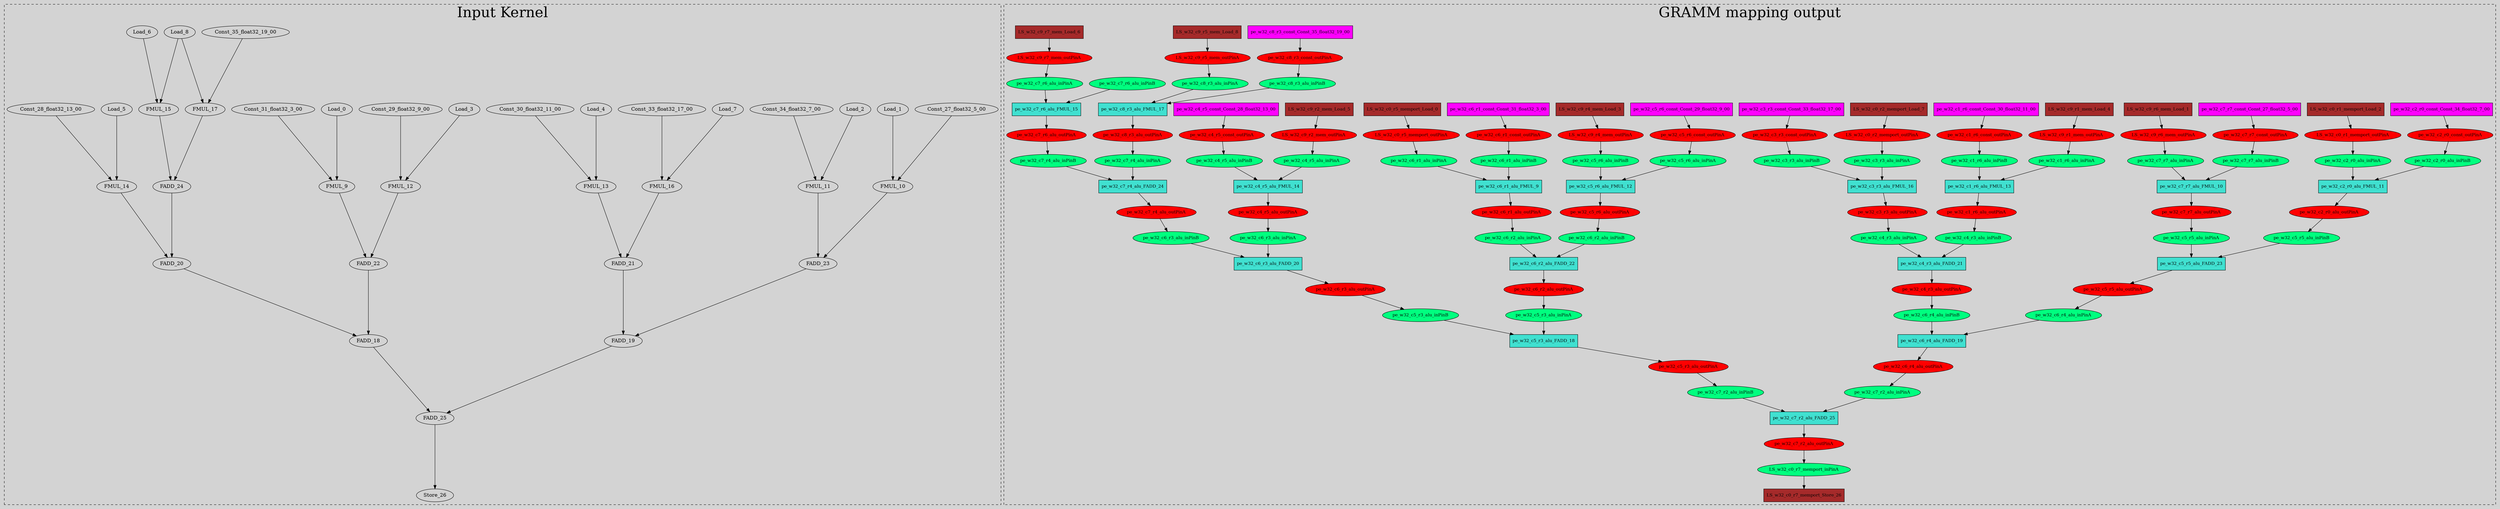 digraph {
graph [bgcolor=lightgray]
node [style=filled]
splines=true; rankdir=TB;
subgraph cluster_1 {
 label = "Input Kernel"; fontsize = 40; style=dashed; 
 edge [minlen=3]
Const_27_float32_5_00;
Const_28_float32_13_00;
Const_29_float32_9_00;
Const_30_float32_11_00;
Const_31_float32_3_00;
Const_33_float32_17_00;
Const_34_float32_7_00;
Const_35_float32_19_00;
FADD_18;
FADD_19;
FADD_20;
FADD_21;
FADD_22;
FADD_23;
FADD_24;
FADD_25;
FMUL_10;
FMUL_11;
FMUL_12;
FMUL_13;
FMUL_14;
FMUL_15;
FMUL_16;
FMUL_17;
FMUL_9;
Load_0;
Load_1;
Load_2;
Load_3;
Load_4;
Load_5;
Load_6;
Load_7;
Load_8;
Store_26;
  Load_0 -> FMUL_9;
  Load_1 -> FMUL_10;
  Load_2 -> FMUL_11;
  Load_3 -> FMUL_12;
  Load_4 -> FMUL_13;
  Load_5 -> FMUL_14;
  Load_6 -> FMUL_15;
  Load_7 -> FMUL_16;
  Load_8 -> FMUL_17;
  Load_8 -> FMUL_15;
  FMUL_9 -> FADD_22;
  FMUL_10 -> FADD_23;
  FMUL_11 -> FADD_23;
  FMUL_12 -> FADD_22;
  FMUL_13 -> FADD_21;
  FMUL_14 -> FADD_20;
  FMUL_15 -> FADD_24;
  FMUL_16 -> FADD_21;
  FMUL_17 -> FADD_24;
  FADD_25 -> Store_26;
  Const_27_float32_5_00 -> FMUL_10;
  Const_28_float32_13_00 -> FMUL_14;
  Const_29_float32_9_00 -> FMUL_12;
  Const_30_float32_11_00 -> FMUL_13;
  Const_31_float32_3_00 -> FMUL_9;
  Const_33_float32_17_00 -> FMUL_16;
  Const_34_float32_7_00 -> FMUL_11;
  Const_35_float32_19_00 -> FMUL_17;
  FADD_24 -> FADD_20;
  FADD_23 -> FADD_19;
  FADD_22 -> FADD_18;
  FADD_21 -> FADD_19;
  FADD_20 -> FADD_18;
  FADD_19 -> FADD_25;
  FADD_18 -> FADD_25;
}
subgraph cluster_0 {
 label = "GRAMM mapping output"; fontsize = 40; style=dashed;
pe_w32_c7_r4_alu_inPinB [shape="oval" width=0.1 fontsize=12 fillcolor="#00FF7F"]
pe_w32_c7_r4_alu_outPinA [shape="oval" width=0.1 fontsize=12 fillcolor="#FF0000"]
pe_w32_c7_r6_alu_FMUL_15 [shape="rectangle" width=0.5 fontsize=12 fillcolor="#40E0D0"]
pe_w32_c7_r6_alu_inPinA [shape="oval" width=0.1 fontsize=12 fillcolor="#00FF7F"]
pe_w32_c7_r6_alu_inPinB [shape="oval" width=0.1 fontsize=12 fillcolor="#00FF7F"]
pe_w32_c7_r6_alu_outPinA [shape="oval" width=0.1 fontsize=12 fillcolor="#FF0000"]
pe_w32_c7_r7_const_Const_27_float32_5_00 [shape="rectangle" width=0.5 fontsize=12 fillcolor="#FF00FF"]
pe_w32_c7_r7_const_outPinA [shape="oval" width=0.1 fontsize=12 fillcolor="#FF0000"]
pe_w32_c7_r7_alu_FMUL_10 [shape="rectangle" width=0.5 fontsize=12 fillcolor="#40E0D0"]
pe_w32_c7_r7_alu_inPinA [shape="oval" width=0.1 fontsize=12 fillcolor="#00FF7F"]
pe_w32_c7_r7_alu_inPinB [shape="oval" width=0.1 fontsize=12 fillcolor="#00FF7F"]
pe_w32_c7_r7_alu_outPinA [shape="oval" width=0.1 fontsize=12 fillcolor="#FF0000"]
pe_w32_c8_r3_const_Const_35_float32_19_00 [shape="rectangle" width=0.5 fontsize=12 fillcolor="#FF00FF"]
pe_w32_c8_r3_const_outPinA [shape="oval" width=0.1 fontsize=12 fillcolor="#FF0000"]
pe_w32_c8_r3_alu_FMUL_17 [shape="rectangle" width=0.5 fontsize=12 fillcolor="#40E0D0"]
pe_w32_c8_r3_alu_inPinA [shape="oval" width=0.1 fontsize=12 fillcolor="#00FF7F"]
pe_w32_c8_r3_alu_inPinB [shape="oval" width=0.1 fontsize=12 fillcolor="#00FF7F"]
pe_w32_c8_r3_alu_outPinA [shape="oval" width=0.1 fontsize=12 fillcolor="#FF0000"]
LS_w32_c0_r5_memport_Load_0 [shape="rectangle" width=0.5 fontsize=12 fillcolor="#A52A2A"]
pe_w32_c1_r6_const_Const_30_float32_11_00 [shape="rectangle" width=0.5 fontsize=12 fillcolor="#FF00FF"]
pe_w32_c1_r6_const_outPinA [shape="oval" width=0.1 fontsize=12 fillcolor="#FF0000"]
LS_w32_c0_r5_memport_outPinA [shape="oval" width=0.1 fontsize=12 fillcolor="#FF0000"]
pe_w32_c1_r6_alu_FMUL_13 [shape="rectangle" width=0.5 fontsize=12 fillcolor="#40E0D0"]
pe_w32_c1_r6_alu_inPinA [shape="oval" width=0.1 fontsize=12 fillcolor="#00FF7F"]
pe_w32_c1_r6_alu_inPinB [shape="oval" width=0.1 fontsize=12 fillcolor="#00FF7F"]
pe_w32_c1_r6_alu_outPinA [shape="oval" width=0.1 fontsize=12 fillcolor="#FF0000"]
pe_w32_c2_r0_const_Const_34_float32_7_00 [shape="rectangle" width=0.5 fontsize=12 fillcolor="#FF00FF"]
pe_w32_c2_r0_const_outPinA [shape="oval" width=0.1 fontsize=12 fillcolor="#FF0000"]
pe_w32_c2_r0_alu_FMUL_11 [shape="rectangle" width=0.5 fontsize=12 fillcolor="#40E0D0"]
pe_w32_c2_r0_alu_inPinA [shape="oval" width=0.1 fontsize=12 fillcolor="#00FF7F"]
pe_w32_c2_r0_alu_inPinB [shape="oval" width=0.1 fontsize=12 fillcolor="#00FF7F"]
pe_w32_c2_r0_alu_outPinA [shape="oval" width=0.1 fontsize=12 fillcolor="#FF0000"]
LS_w32_c0_r7_memport_Store_26 [shape="rectangle" width=0.5 fontsize=12 fillcolor="#A52A2A"]
LS_w32_c0_r7_memport_inPinA [shape="oval" width=0.1 fontsize=12 fillcolor="#00FF7F"]
LS_w32_c9_r1_mem_Load_4 [shape="rectangle" width=0.5 fontsize=12 fillcolor="#A52A2A"]
LS_w32_c9_r1_mem_outPinA [shape="oval" width=0.1 fontsize=12 fillcolor="#FF0000"]
LS_w32_c0_r1_memport_Load_2 [shape="rectangle" width=0.5 fontsize=12 fillcolor="#A52A2A"]
LS_w32_c9_r2_mem_Load_5 [shape="rectangle" width=0.5 fontsize=12 fillcolor="#A52A2A"]
LS_w32_c9_r2_mem_outPinA [shape="oval" width=0.1 fontsize=12 fillcolor="#FF0000"]
LS_w32_c9_r4_mem_Load_3 [shape="rectangle" width=0.5 fontsize=12 fillcolor="#A52A2A"]
LS_w32_c9_r4_mem_outPinA [shape="oval" width=0.1 fontsize=12 fillcolor="#FF0000"]
LS_w32_c9_r5_mem_Load_8 [shape="rectangle" width=0.5 fontsize=12 fillcolor="#A52A2A"]
pe_w32_c3_r3_const_Const_33_float32_17_00 [shape="rectangle" width=0.5 fontsize=12 fillcolor="#FF00FF"]
pe_w32_c3_r3_const_outPinA [shape="oval" width=0.1 fontsize=12 fillcolor="#FF0000"]
pe_w32_c3_r3_alu_FMUL_16 [shape="rectangle" width=0.5 fontsize=12 fillcolor="#40E0D0"]
pe_w32_c3_r3_alu_inPinA [shape="oval" width=0.1 fontsize=12 fillcolor="#00FF7F"]
pe_w32_c3_r3_alu_inPinB [shape="oval" width=0.1 fontsize=12 fillcolor="#00FF7F"]
pe_w32_c3_r3_alu_outPinA [shape="oval" width=0.1 fontsize=12 fillcolor="#FF0000"]
LS_w32_c9_r5_mem_outPinA [shape="oval" width=0.1 fontsize=12 fillcolor="#FF0000"]
LS_w32_c9_r6_mem_Load_1 [shape="rectangle" width=0.5 fontsize=12 fillcolor="#A52A2A"]
LS_w32_c9_r6_mem_outPinA [shape="oval" width=0.1 fontsize=12 fillcolor="#FF0000"]
LS_w32_c9_r7_mem_Load_6 [shape="rectangle" width=0.5 fontsize=12 fillcolor="#A52A2A"]
LS_w32_c9_r7_mem_outPinA [shape="oval" width=0.1 fontsize=12 fillcolor="#FF0000"]
LS_w32_c0_r1_memport_outPinA [shape="oval" width=0.1 fontsize=12 fillcolor="#FF0000"]
pe_w32_c4_r3_alu_FADD_21 [shape="rectangle" width=0.5 fontsize=12 fillcolor="#40E0D0"]
pe_w32_c4_r3_alu_inPinA [shape="oval" width=0.1 fontsize=12 fillcolor="#00FF7F"]
pe_w32_c4_r3_alu_inPinB [shape="oval" width=0.1 fontsize=12 fillcolor="#00FF7F"]
pe_w32_c4_r3_alu_outPinA [shape="oval" width=0.1 fontsize=12 fillcolor="#FF0000"]
pe_w32_c4_r5_const_Const_28_float32_13_00 [shape="rectangle" width=0.5 fontsize=12 fillcolor="#FF00FF"]
pe_w32_c4_r5_const_outPinA [shape="oval" width=0.1 fontsize=12 fillcolor="#FF0000"]
pe_w32_c4_r5_alu_FMUL_14 [shape="rectangle" width=0.5 fontsize=12 fillcolor="#40E0D0"]
pe_w32_c4_r5_alu_inPinA [shape="oval" width=0.1 fontsize=12 fillcolor="#00FF7F"]
pe_w32_c4_r5_alu_inPinB [shape="oval" width=0.1 fontsize=12 fillcolor="#00FF7F"]
pe_w32_c4_r5_alu_outPinA [shape="oval" width=0.1 fontsize=12 fillcolor="#FF0000"]
LS_w32_c0_r2_memport_Load_7 [shape="rectangle" width=0.5 fontsize=12 fillcolor="#A52A2A"]
pe_w32_c5_r3_alu_FADD_18 [shape="rectangle" width=0.5 fontsize=12 fillcolor="#40E0D0"]
pe_w32_c5_r3_alu_inPinA [shape="oval" width=0.1 fontsize=12 fillcolor="#00FF7F"]
pe_w32_c5_r3_alu_inPinB [shape="oval" width=0.1 fontsize=12 fillcolor="#00FF7F"]
pe_w32_c5_r3_alu_outPinA [shape="oval" width=0.1 fontsize=12 fillcolor="#FF0000"]
pe_w32_c5_r5_alu_FADD_23 [shape="rectangle" width=0.5 fontsize=12 fillcolor="#40E0D0"]
pe_w32_c5_r5_alu_inPinA [shape="oval" width=0.1 fontsize=12 fillcolor="#00FF7F"]
pe_w32_c5_r5_alu_inPinB [shape="oval" width=0.1 fontsize=12 fillcolor="#00FF7F"]
pe_w32_c5_r5_alu_outPinA [shape="oval" width=0.1 fontsize=12 fillcolor="#FF0000"]
pe_w32_c5_r6_const_Const_29_float32_9_00 [shape="rectangle" width=0.5 fontsize=12 fillcolor="#FF00FF"]
pe_w32_c5_r6_const_outPinA [shape="oval" width=0.1 fontsize=12 fillcolor="#FF0000"]
pe_w32_c5_r6_alu_FMUL_12 [shape="rectangle" width=0.5 fontsize=12 fillcolor="#40E0D0"]
pe_w32_c5_r6_alu_inPinA [shape="oval" width=0.1 fontsize=12 fillcolor="#00FF7F"]
pe_w32_c5_r6_alu_inPinB [shape="oval" width=0.1 fontsize=12 fillcolor="#00FF7F"]
pe_w32_c5_r6_alu_outPinA [shape="oval" width=0.1 fontsize=12 fillcolor="#FF0000"]
pe_w32_c6_r1_const_Const_31_float32_3_00 [shape="rectangle" width=0.5 fontsize=12 fillcolor="#FF00FF"]
pe_w32_c6_r1_const_outPinA [shape="oval" width=0.1 fontsize=12 fillcolor="#FF0000"]
LS_w32_c0_r2_memport_outPinA [shape="oval" width=0.1 fontsize=12 fillcolor="#FF0000"]
pe_w32_c6_r1_alu_FMUL_9 [shape="rectangle" width=0.5 fontsize=12 fillcolor="#40E0D0"]
pe_w32_c6_r1_alu_inPinA [shape="oval" width=0.1 fontsize=12 fillcolor="#00FF7F"]
pe_w32_c6_r1_alu_inPinB [shape="oval" width=0.1 fontsize=12 fillcolor="#00FF7F"]
pe_w32_c6_r1_alu_outPinA [shape="oval" width=0.1 fontsize=12 fillcolor="#FF0000"]
pe_w32_c6_r2_alu_FADD_22 [shape="rectangle" width=0.5 fontsize=12 fillcolor="#40E0D0"]
pe_w32_c6_r2_alu_inPinA [shape="oval" width=0.1 fontsize=12 fillcolor="#00FF7F"]
pe_w32_c6_r2_alu_inPinB [shape="oval" width=0.1 fontsize=12 fillcolor="#00FF7F"]
pe_w32_c6_r2_alu_outPinA [shape="oval" width=0.1 fontsize=12 fillcolor="#FF0000"]
pe_w32_c6_r3_alu_FADD_20 [shape="rectangle" width=0.5 fontsize=12 fillcolor="#40E0D0"]
pe_w32_c6_r3_alu_inPinA [shape="oval" width=0.1 fontsize=12 fillcolor="#00FF7F"]
pe_w32_c6_r3_alu_inPinB [shape="oval" width=0.1 fontsize=12 fillcolor="#00FF7F"]
pe_w32_c6_r3_alu_outPinA [shape="oval" width=0.1 fontsize=12 fillcolor="#FF0000"]
pe_w32_c6_r4_alu_FADD_19 [shape="rectangle" width=0.5 fontsize=12 fillcolor="#40E0D0"]
pe_w32_c6_r4_alu_inPinA [shape="oval" width=0.1 fontsize=12 fillcolor="#00FF7F"]
pe_w32_c6_r4_alu_inPinB [shape="oval" width=0.1 fontsize=12 fillcolor="#00FF7F"]
pe_w32_c6_r4_alu_outPinA [shape="oval" width=0.1 fontsize=12 fillcolor="#FF0000"]
pe_w32_c7_r2_alu_FADD_25 [shape="rectangle" width=0.5 fontsize=12 fillcolor="#40E0D0"]
pe_w32_c7_r2_alu_inPinA [shape="oval" width=0.1 fontsize=12 fillcolor="#00FF7F"]
pe_w32_c7_r2_alu_inPinB [shape="oval" width=0.1 fontsize=12 fillcolor="#00FF7F"]
pe_w32_c7_r2_alu_outPinA [shape="oval" width=0.1 fontsize=12 fillcolor="#FF0000"]
pe_w32_c7_r4_alu_FADD_24 [shape="rectangle" width=0.5 fontsize=12 fillcolor="#40E0D0"]
pe_w32_c7_r4_alu_inPinA [shape="oval" width=0.1 fontsize=12 fillcolor="#00FF7F"]
pe_w32_c7_r7_const_Const_27_float32_5_00 -> pe_w32_c7_r7_const_outPinA
pe_w32_c7_r7_const_outPinA -> pe_w32_c7_r7_alu_inPinB
pe_w32_c4_r5_const_Const_28_float32_13_00 -> pe_w32_c4_r5_const_outPinA
pe_w32_c4_r5_const_outPinA -> pe_w32_c4_r5_alu_inPinB
pe_w32_c5_r6_const_Const_29_float32_9_00 -> pe_w32_c5_r6_const_outPinA
pe_w32_c5_r6_const_outPinA -> pe_w32_c5_r6_alu_inPinA
pe_w32_c1_r6_const_Const_30_float32_11_00 -> pe_w32_c1_r6_const_outPinA
pe_w32_c1_r6_const_outPinA -> pe_w32_c1_r6_alu_inPinB
pe_w32_c6_r1_const_Const_31_float32_3_00 -> pe_w32_c6_r1_const_outPinA
pe_w32_c6_r1_const_outPinA -> pe_w32_c6_r1_alu_inPinB
pe_w32_c3_r3_const_Const_33_float32_17_00 -> pe_w32_c3_r3_const_outPinA
pe_w32_c3_r3_const_outPinA -> pe_w32_c3_r3_alu_inPinB
pe_w32_c2_r0_const_Const_34_float32_7_00 -> pe_w32_c2_r0_const_outPinA
pe_w32_c2_r0_const_outPinA -> pe_w32_c2_r0_alu_inPinB
pe_w32_c8_r3_const_Const_35_float32_19_00 -> pe_w32_c8_r3_const_outPinA
pe_w32_c8_r3_const_outPinA -> pe_w32_c8_r3_alu_inPinB
pe_w32_c5_r3_alu_FADD_18 -> pe_w32_c5_r3_alu_outPinA
pe_w32_c5_r3_alu_inPinA -> pe_w32_c5_r3_alu_FADD_18
pe_w32_c5_r3_alu_inPinB -> pe_w32_c5_r3_alu_FADD_18
pe_w32_c5_r3_alu_outPinA -> pe_w32_c7_r2_alu_inPinB
pe_w32_c6_r4_alu_FADD_19 -> pe_w32_c6_r4_alu_outPinA
pe_w32_c6_r4_alu_inPinA -> pe_w32_c6_r4_alu_FADD_19
pe_w32_c6_r4_alu_inPinB -> pe_w32_c6_r4_alu_FADD_19
pe_w32_c6_r4_alu_outPinA -> pe_w32_c7_r2_alu_inPinA
pe_w32_c6_r3_alu_FADD_20 -> pe_w32_c6_r3_alu_outPinA
pe_w32_c6_r3_alu_inPinA -> pe_w32_c6_r3_alu_FADD_20
pe_w32_c6_r3_alu_inPinB -> pe_w32_c6_r3_alu_FADD_20
pe_w32_c6_r3_alu_outPinA -> pe_w32_c5_r3_alu_inPinB
pe_w32_c4_r3_alu_FADD_21 -> pe_w32_c4_r3_alu_outPinA
pe_w32_c4_r3_alu_inPinA -> pe_w32_c4_r3_alu_FADD_21
pe_w32_c4_r3_alu_inPinB -> pe_w32_c4_r3_alu_FADD_21
pe_w32_c4_r3_alu_outPinA -> pe_w32_c6_r4_alu_inPinB
pe_w32_c6_r2_alu_FADD_22 -> pe_w32_c6_r2_alu_outPinA
pe_w32_c6_r2_alu_inPinA -> pe_w32_c6_r2_alu_FADD_22
pe_w32_c6_r2_alu_inPinB -> pe_w32_c6_r2_alu_FADD_22
pe_w32_c6_r2_alu_outPinA -> pe_w32_c5_r3_alu_inPinA
pe_w32_c5_r5_alu_FADD_23 -> pe_w32_c5_r5_alu_outPinA
pe_w32_c5_r5_alu_inPinA -> pe_w32_c5_r5_alu_FADD_23
pe_w32_c5_r5_alu_inPinB -> pe_w32_c5_r5_alu_FADD_23
pe_w32_c5_r5_alu_outPinA -> pe_w32_c6_r4_alu_inPinA
pe_w32_c7_r4_alu_FADD_24 -> pe_w32_c7_r4_alu_outPinA
pe_w32_c7_r4_alu_inPinA -> pe_w32_c7_r4_alu_FADD_24
pe_w32_c7_r4_alu_inPinB -> pe_w32_c7_r4_alu_FADD_24
pe_w32_c7_r4_alu_outPinA -> pe_w32_c6_r3_alu_inPinB
pe_w32_c7_r2_alu_FADD_25 -> pe_w32_c7_r2_alu_outPinA
pe_w32_c7_r2_alu_inPinA -> pe_w32_c7_r2_alu_FADD_25
pe_w32_c7_r2_alu_inPinB -> pe_w32_c7_r2_alu_FADD_25
pe_w32_c7_r2_alu_outPinA -> LS_w32_c0_r7_memport_inPinA
LS_w32_c0_r7_memport_inPinA -> LS_w32_c0_r7_memport_Store_26
pe_w32_c7_r7_alu_FMUL_10 -> pe_w32_c7_r7_alu_outPinA
pe_w32_c7_r7_alu_inPinA -> pe_w32_c7_r7_alu_FMUL_10
pe_w32_c7_r7_alu_inPinB -> pe_w32_c7_r7_alu_FMUL_10
pe_w32_c7_r7_alu_outPinA -> pe_w32_c5_r5_alu_inPinA
pe_w32_c2_r0_alu_FMUL_11 -> pe_w32_c2_r0_alu_outPinA
pe_w32_c2_r0_alu_inPinA -> pe_w32_c2_r0_alu_FMUL_11
pe_w32_c2_r0_alu_inPinB -> pe_w32_c2_r0_alu_FMUL_11
pe_w32_c2_r0_alu_outPinA -> pe_w32_c5_r5_alu_inPinB
pe_w32_c5_r6_alu_FMUL_12 -> pe_w32_c5_r6_alu_outPinA
pe_w32_c5_r6_alu_inPinA -> pe_w32_c5_r6_alu_FMUL_12
pe_w32_c5_r6_alu_inPinB -> pe_w32_c5_r6_alu_FMUL_12
pe_w32_c5_r6_alu_outPinA -> pe_w32_c6_r2_alu_inPinB
pe_w32_c1_r6_alu_FMUL_13 -> pe_w32_c1_r6_alu_outPinA
pe_w32_c1_r6_alu_inPinA -> pe_w32_c1_r6_alu_FMUL_13
pe_w32_c1_r6_alu_inPinB -> pe_w32_c1_r6_alu_FMUL_13
pe_w32_c1_r6_alu_outPinA -> pe_w32_c4_r3_alu_inPinB
pe_w32_c4_r5_alu_FMUL_14 -> pe_w32_c4_r5_alu_outPinA
pe_w32_c4_r5_alu_inPinA -> pe_w32_c4_r5_alu_FMUL_14
pe_w32_c4_r5_alu_inPinB -> pe_w32_c4_r5_alu_FMUL_14
pe_w32_c4_r5_alu_outPinA -> pe_w32_c6_r3_alu_inPinA
pe_w32_c7_r6_alu_FMUL_15 -> pe_w32_c7_r6_alu_outPinA
pe_w32_c7_r6_alu_inPinA -> pe_w32_c7_r6_alu_FMUL_15
pe_w32_c7_r6_alu_inPinB -> pe_w32_c7_r6_alu_FMUL_15
pe_w32_c7_r6_alu_outPinA -> pe_w32_c7_r4_alu_inPinB
pe_w32_c3_r3_alu_FMUL_16 -> pe_w32_c3_r3_alu_outPinA
pe_w32_c3_r3_alu_inPinA -> pe_w32_c3_r3_alu_FMUL_16
pe_w32_c3_r3_alu_inPinB -> pe_w32_c3_r3_alu_FMUL_16
pe_w32_c3_r3_alu_outPinA -> pe_w32_c4_r3_alu_inPinA
pe_w32_c8_r3_alu_FMUL_17 -> pe_w32_c8_r3_alu_outPinA
pe_w32_c8_r3_alu_inPinA -> pe_w32_c8_r3_alu_FMUL_17
pe_w32_c8_r3_alu_inPinB -> pe_w32_c8_r3_alu_FMUL_17
pe_w32_c8_r3_alu_outPinA -> pe_w32_c7_r4_alu_inPinA
pe_w32_c6_r1_alu_FMUL_9 -> pe_w32_c6_r1_alu_outPinA
pe_w32_c6_r1_alu_inPinA -> pe_w32_c6_r1_alu_FMUL_9
pe_w32_c6_r1_alu_inPinB -> pe_w32_c6_r1_alu_FMUL_9
pe_w32_c6_r1_alu_outPinA -> pe_w32_c6_r2_alu_inPinA
LS_w32_c0_r5_memport_Load_0 -> LS_w32_c0_r5_memport_outPinA
LS_w32_c0_r5_memport_outPinA -> pe_w32_c6_r1_alu_inPinA
LS_w32_c9_r6_mem_Load_1 -> LS_w32_c9_r6_mem_outPinA
LS_w32_c9_r6_mem_outPinA -> pe_w32_c7_r7_alu_inPinA
LS_w32_c0_r1_memport_Load_2 -> LS_w32_c0_r1_memport_outPinA
LS_w32_c0_r1_memport_outPinA -> pe_w32_c2_r0_alu_inPinA
LS_w32_c9_r4_mem_Load_3 -> LS_w32_c9_r4_mem_outPinA
LS_w32_c9_r4_mem_outPinA -> pe_w32_c5_r6_alu_inPinB
LS_w32_c9_r1_mem_Load_4 -> LS_w32_c9_r1_mem_outPinA
LS_w32_c9_r1_mem_outPinA -> pe_w32_c1_r6_alu_inPinA
LS_w32_c9_r2_mem_Load_5 -> LS_w32_c9_r2_mem_outPinA
LS_w32_c9_r2_mem_outPinA -> pe_w32_c4_r5_alu_inPinA
LS_w32_c9_r7_mem_Load_6 -> LS_w32_c9_r7_mem_outPinA
LS_w32_c9_r7_mem_outPinA -> pe_w32_c7_r6_alu_inPinA
LS_w32_c0_r2_memport_Load_7 -> LS_w32_c0_r2_memport_outPinA
LS_w32_c0_r2_memport_outPinA -> pe_w32_c3_r3_alu_inPinA
LS_w32_c9_r5_mem_Load_8 -> LS_w32_c9_r5_mem_outPinA
LS_w32_c9_r5_mem_outPinA -> pe_w32_c8_r3_alu_inPinA
}
}
